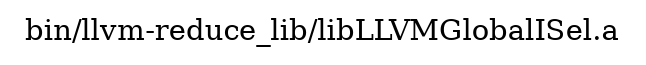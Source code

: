 digraph "bin/llvm-reduce_lib/libLLVMGlobalISel.a" {
	label="bin/llvm-reduce_lib/libLLVMGlobalISel.a";
	rankdir=LR;

}
